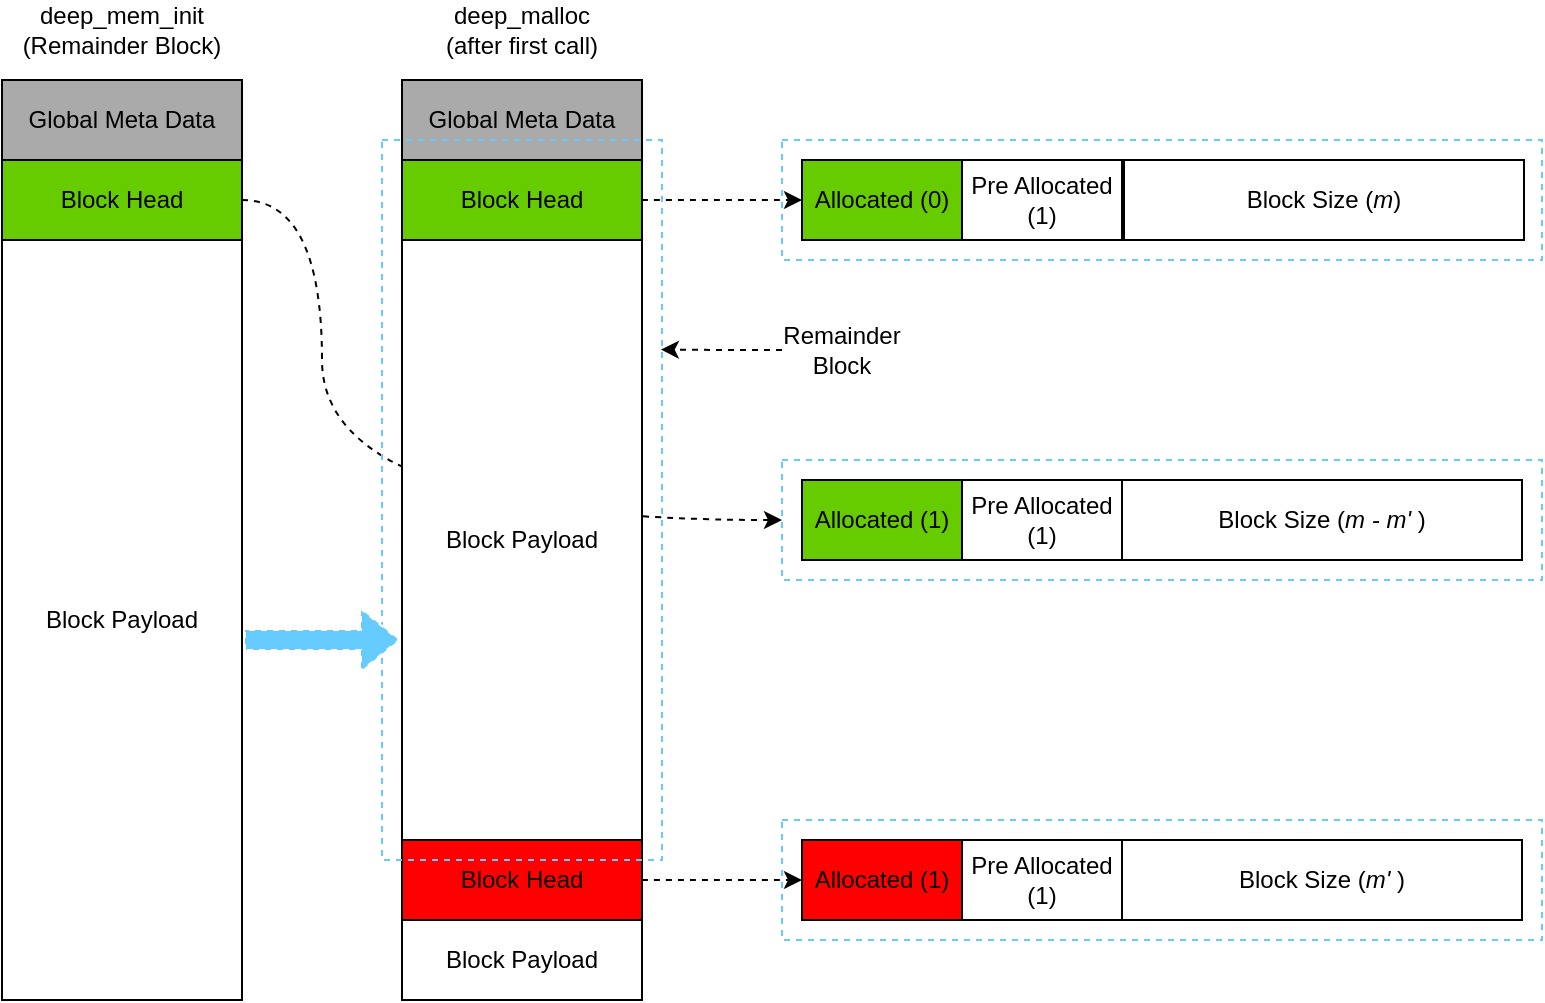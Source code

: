 <mxfile version="13.7.3" type="device"><diagram id="xZgESpvSb-MOfmQTAyCB" name="Page-1"><mxGraphModel dx="763" dy="692" grid="1" gridSize="10" guides="1" tooltips="1" connect="1" arrows="1" fold="1" page="1" pageScale="1" pageWidth="1169" pageHeight="827" math="0" shadow="0"><root><mxCell id="0"/><mxCell id="1" parent="0"/><mxCell id="DuLN0QTXojUu5U8a3am--49" value="" style="group" parent="1" vertex="1" connectable="0"><mxGeometry x="200" y="410" width="570" height="90" as="geometry"/></mxCell><mxCell id="DuLN0QTXojUu5U8a3am--30" value="" style="rounded=0;whiteSpace=wrap;html=1;strokeColor=#66ccff;fillColor=none;dashed=1;" parent="DuLN0QTXojUu5U8a3am--49" vertex="1"><mxGeometry x="190" width="380" height="60" as="geometry"/></mxCell><mxCell id="DuLN0QTXojUu5U8a3am--1" value="Block Payload" style="rounded=0;whiteSpace=wrap;html=1;" parent="DuLN0QTXojUu5U8a3am--49" vertex="1"><mxGeometry y="50" width="120" height="40" as="geometry"/></mxCell><mxCell id="DuLN0QTXojUu5U8a3am--2" value="Block Head" style="rounded=0;whiteSpace=wrap;html=1;fillColor=#ff0000;" parent="DuLN0QTXojUu5U8a3am--49" vertex="1"><mxGeometry y="10" width="120" height="40" as="geometry"/></mxCell><mxCell id="DuLN0QTXojUu5U8a3am--8" value="Allocated (1)" style="rounded=0;whiteSpace=wrap;html=1;fillColor=#ff0000;" parent="DuLN0QTXojUu5U8a3am--49" vertex="1"><mxGeometry x="200" y="10" width="80" height="40" as="geometry"/></mxCell><mxCell id="DuLN0QTXojUu5U8a3am--9" value="" style="edgeStyle=orthogonalEdgeStyle;orthogonalLoop=1;jettySize=auto;html=1;dashed=1;curved=1;" parent="DuLN0QTXojUu5U8a3am--49" source="DuLN0QTXojUu5U8a3am--2" target="DuLN0QTXojUu5U8a3am--8" edge="1"><mxGeometry relative="1" as="geometry"/></mxCell><mxCell id="DuLN0QTXojUu5U8a3am--10" value="Pre Allocated (1)" style="rounded=0;whiteSpace=wrap;html=1;" parent="DuLN0QTXojUu5U8a3am--49" vertex="1"><mxGeometry x="280" y="10" width="80" height="40" as="geometry"/></mxCell><mxCell id="DuLN0QTXojUu5U8a3am--11" value="Block Size (&lt;i&gt;m'&amp;nbsp;&lt;/i&gt;)" style="rounded=0;whiteSpace=wrap;html=1;" parent="DuLN0QTXojUu5U8a3am--49" vertex="1"><mxGeometry x="360" y="10" width="200" height="40" as="geometry"/></mxCell><mxCell id="JwdtzzeD1VoOCNAYbYeI-4" value="Global Meta Data" style="rounded=0;whiteSpace=wrap;html=1;fillColor=#aaaaaa;" parent="1" vertex="1"><mxGeometry x="200" y="40" width="120" height="40" as="geometry"/></mxCell><mxCell id="DuLN0QTXojUu5U8a3am--39" value="Block Payload" style="rounded=0;whiteSpace=wrap;html=1;" parent="1" vertex="1"><mxGeometry y="120" width="120" height="380" as="geometry"/></mxCell><mxCell id="DuLN0QTXojUu5U8a3am--47" value="" style="group" parent="1" vertex="1" connectable="0"><mxGeometry y="80" width="770" height="350" as="geometry"/></mxCell><mxCell id="DuLN0QTXojUu5U8a3am--44" value="" style="rounded=0;whiteSpace=wrap;html=1;strokeColor=#66ccff;fillColor=none;dashed=1;" parent="DuLN0QTXojUu5U8a3am--47" vertex="1"><mxGeometry x="390" y="150" width="380" height="60" as="geometry"/></mxCell><mxCell id="DuLN0QTXojUu5U8a3am--33" value="Block Head" style="rounded=0;whiteSpace=wrap;html=1;fillColor=#66cc00;" parent="DuLN0QTXojUu5U8a3am--47" vertex="1"><mxGeometry width="120" height="40" as="geometry"/></mxCell><mxCell id="DuLN0QTXojUu5U8a3am--34" value="Allocated (1)" style="rounded=0;whiteSpace=wrap;html=1;fillColor=#66cc00;" parent="DuLN0QTXojUu5U8a3am--47" vertex="1"><mxGeometry x="400" y="160" width="80" height="40" as="geometry"/></mxCell><mxCell id="DuLN0QTXojUu5U8a3am--35" value="Pre Allocated (1)" style="rounded=0;whiteSpace=wrap;html=1;" parent="DuLN0QTXojUu5U8a3am--47" vertex="1"><mxGeometry x="480" y="160" width="80" height="40" as="geometry"/></mxCell><mxCell id="DuLN0QTXojUu5U8a3am--36" value="Block Size (&lt;i&gt;m - m'&amp;nbsp;&lt;/i&gt;)" style="rounded=0;whiteSpace=wrap;html=1;" parent="DuLN0QTXojUu5U8a3am--47" vertex="1"><mxGeometry x="560" y="160" width="200" height="40" as="geometry"/></mxCell><mxCell id="DuLN0QTXojUu5U8a3am--46" style="edgeStyle=orthogonalEdgeStyle;orthogonalLoop=1;jettySize=auto;html=1;entryX=0;entryY=0.5;entryDx=0;entryDy=0;dashed=1;curved=1;" parent="DuLN0QTXojUu5U8a3am--47" source="DuLN0QTXojUu5U8a3am--33" target="DuLN0QTXojUu5U8a3am--44" edge="1"><mxGeometry relative="1" as="geometry"><Array as="points"><mxPoint x="160" y="20"/><mxPoint x="160" y="180"/></Array></mxGeometry></mxCell><mxCell id="DuLN0QTXojUu5U8a3am--24" value="Block Payload" style="rounded=0;whiteSpace=wrap;html=1;" parent="DuLN0QTXojUu5U8a3am--47" vertex="1"><mxGeometry x="200" y="40" width="120" height="300" as="geometry"/></mxCell><mxCell id="DuLN0QTXojUu5U8a3am--48" value="" style="group" parent="DuLN0QTXojUu5U8a3am--47" vertex="1" connectable="0"><mxGeometry x="200" y="-10" width="570" height="60" as="geometry"/></mxCell><mxCell id="DuLN0QTXojUu5U8a3am--29" value="" style="rounded=0;whiteSpace=wrap;html=1;strokeColor=#66ccff;fillColor=none;dashed=1;" parent="DuLN0QTXojUu5U8a3am--48" vertex="1"><mxGeometry x="190" width="380" height="60" as="geometry"/></mxCell><mxCell id="DuLN0QTXojUu5U8a3am--23" value="Block Head" style="rounded=0;whiteSpace=wrap;html=1;fillColor=#66cc00;" parent="DuLN0QTXojUu5U8a3am--48" vertex="1"><mxGeometry y="10" width="120" height="40" as="geometry"/></mxCell><mxCell id="DuLN0QTXojUu5U8a3am--25" value="Allocated (0)" style="rounded=0;whiteSpace=wrap;html=1;fillColor=#66cc00;" parent="DuLN0QTXojUu5U8a3am--48" vertex="1"><mxGeometry x="200" y="10" width="80" height="40" as="geometry"/></mxCell><mxCell id="DuLN0QTXojUu5U8a3am--28" style="edgeStyle=orthogonalEdgeStyle;orthogonalLoop=1;jettySize=auto;html=1;dashed=1;curved=1;" parent="DuLN0QTXojUu5U8a3am--48" source="DuLN0QTXojUu5U8a3am--23" target="DuLN0QTXojUu5U8a3am--25" edge="1"><mxGeometry relative="1" as="geometry"/></mxCell><mxCell id="DuLN0QTXojUu5U8a3am--26" value="Pre Allocated (1)" style="rounded=0;whiteSpace=wrap;html=1;" parent="DuLN0QTXojUu5U8a3am--48" vertex="1"><mxGeometry x="280" y="10" width="80" height="40" as="geometry"/></mxCell><mxCell id="DuLN0QTXojUu5U8a3am--27" value="Block Size (&lt;i&gt;m&lt;/i&gt;)" style="rounded=0;whiteSpace=wrap;html=1;" parent="DuLN0QTXojUu5U8a3am--48" vertex="1"><mxGeometry x="361" y="10" width="200" height="40" as="geometry"/></mxCell><mxCell id="DuLN0QTXojUu5U8a3am--53" value="Remainder Block" style="text;html=1;strokeColor=none;fillColor=none;align=center;verticalAlign=middle;whiteSpace=wrap;rounded=0;dashed=1;" parent="DuLN0QTXojUu5U8a3am--47" vertex="1"><mxGeometry x="390" y="80" width="60" height="30" as="geometry"/></mxCell><mxCell id="DuLN0QTXojUu5U8a3am--55" style="edgeStyle=orthogonalEdgeStyle;orthogonalLoop=1;jettySize=auto;html=1;entryX=0.996;entryY=0.291;entryDx=0;entryDy=0;rounded=0;dashed=1;entryPerimeter=0;" parent="DuLN0QTXojUu5U8a3am--47" source="DuLN0QTXojUu5U8a3am--53" target="DuLN0QTXojUu5U8a3am--52" edge="1"><mxGeometry relative="1" as="geometry"/></mxCell><mxCell id="DuLN0QTXojUu5U8a3am--52" value="" style="rounded=0;whiteSpace=wrap;html=1;dashed=1;strokeColor=#66ccff;fillColor=none;" parent="DuLN0QTXojUu5U8a3am--47" vertex="1"><mxGeometry x="190" y="-10" width="140" height="360" as="geometry"/></mxCell><mxCell id="DuLN0QTXojUu5U8a3am--50" value="deep_mem_init&lt;br&gt;(Remainder Block)" style="text;html=1;strokeColor=none;fillColor=none;align=center;verticalAlign=middle;whiteSpace=wrap;rounded=0;dashed=1;" parent="1" vertex="1"><mxGeometry width="120" height="30" as="geometry"/></mxCell><mxCell id="DuLN0QTXojUu5U8a3am--51" value="deep_malloc&lt;br&gt;(after first call)" style="text;html=1;strokeColor=none;fillColor=none;align=center;verticalAlign=middle;whiteSpace=wrap;rounded=0;dashed=1;" parent="1" vertex="1"><mxGeometry x="200" width="120" height="30" as="geometry"/></mxCell><mxCell id="DuLN0QTXojUu5U8a3am--62" value="" style="shape=flexArrow;endArrow=classic;html=1;dashed=1;fillColor=#66ccff;strokeColor=#FFFFFF;" parent="1" edge="1"><mxGeometry width="50" height="50" relative="1" as="geometry"><mxPoint x="121" y="320" as="sourcePoint"/><mxPoint x="199" y="320" as="targetPoint"/></mxGeometry></mxCell><mxCell id="JwdtzzeD1VoOCNAYbYeI-1" value="Global Meta Data" style="rounded=0;whiteSpace=wrap;html=1;fillColor=#aaaaaa;" parent="1" vertex="1"><mxGeometry y="40" width="120" height="40" as="geometry"/></mxCell></root></mxGraphModel></diagram></mxfile>